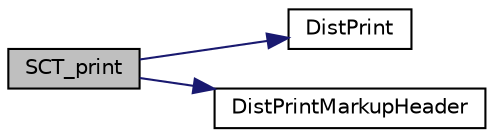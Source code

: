 digraph "SCT_print"
{
 // LATEX_PDF_SIZE
  edge [fontname="Helvetica",fontsize="10",labelfontname="Helvetica",labelfontsize="10"];
  node [fontname="Helvetica",fontsize="10",shape=record];
  rankdir="LR";
  Node1 [label="SCT_print",height=0.2,width=0.4,color="black", fillcolor="grey75", style="filled", fontcolor="black",tooltip=" "];
  Node1 -> Node2 [color="midnightblue",fontsize="10",style="solid",fontname="Helvetica"];
  Node2 [label="DistPrint",height=0.2,width=0.4,color="black", fillcolor="white", style="filled",URL="$sec__structs_8c.html#a2898f6d276d43fd7cb8154cddcb75bab",tooltip=" "];
  Node1 -> Node3 [color="midnightblue",fontsize="10",style="solid",fontname="Helvetica"];
  Node3 [label="DistPrintMarkupHeader",height=0.2,width=0.4,color="black", fillcolor="white", style="filled",URL="$sec__structs_8c.html#a11a0876dc5481c983a26ebc102d73de4",tooltip=" "];
}
